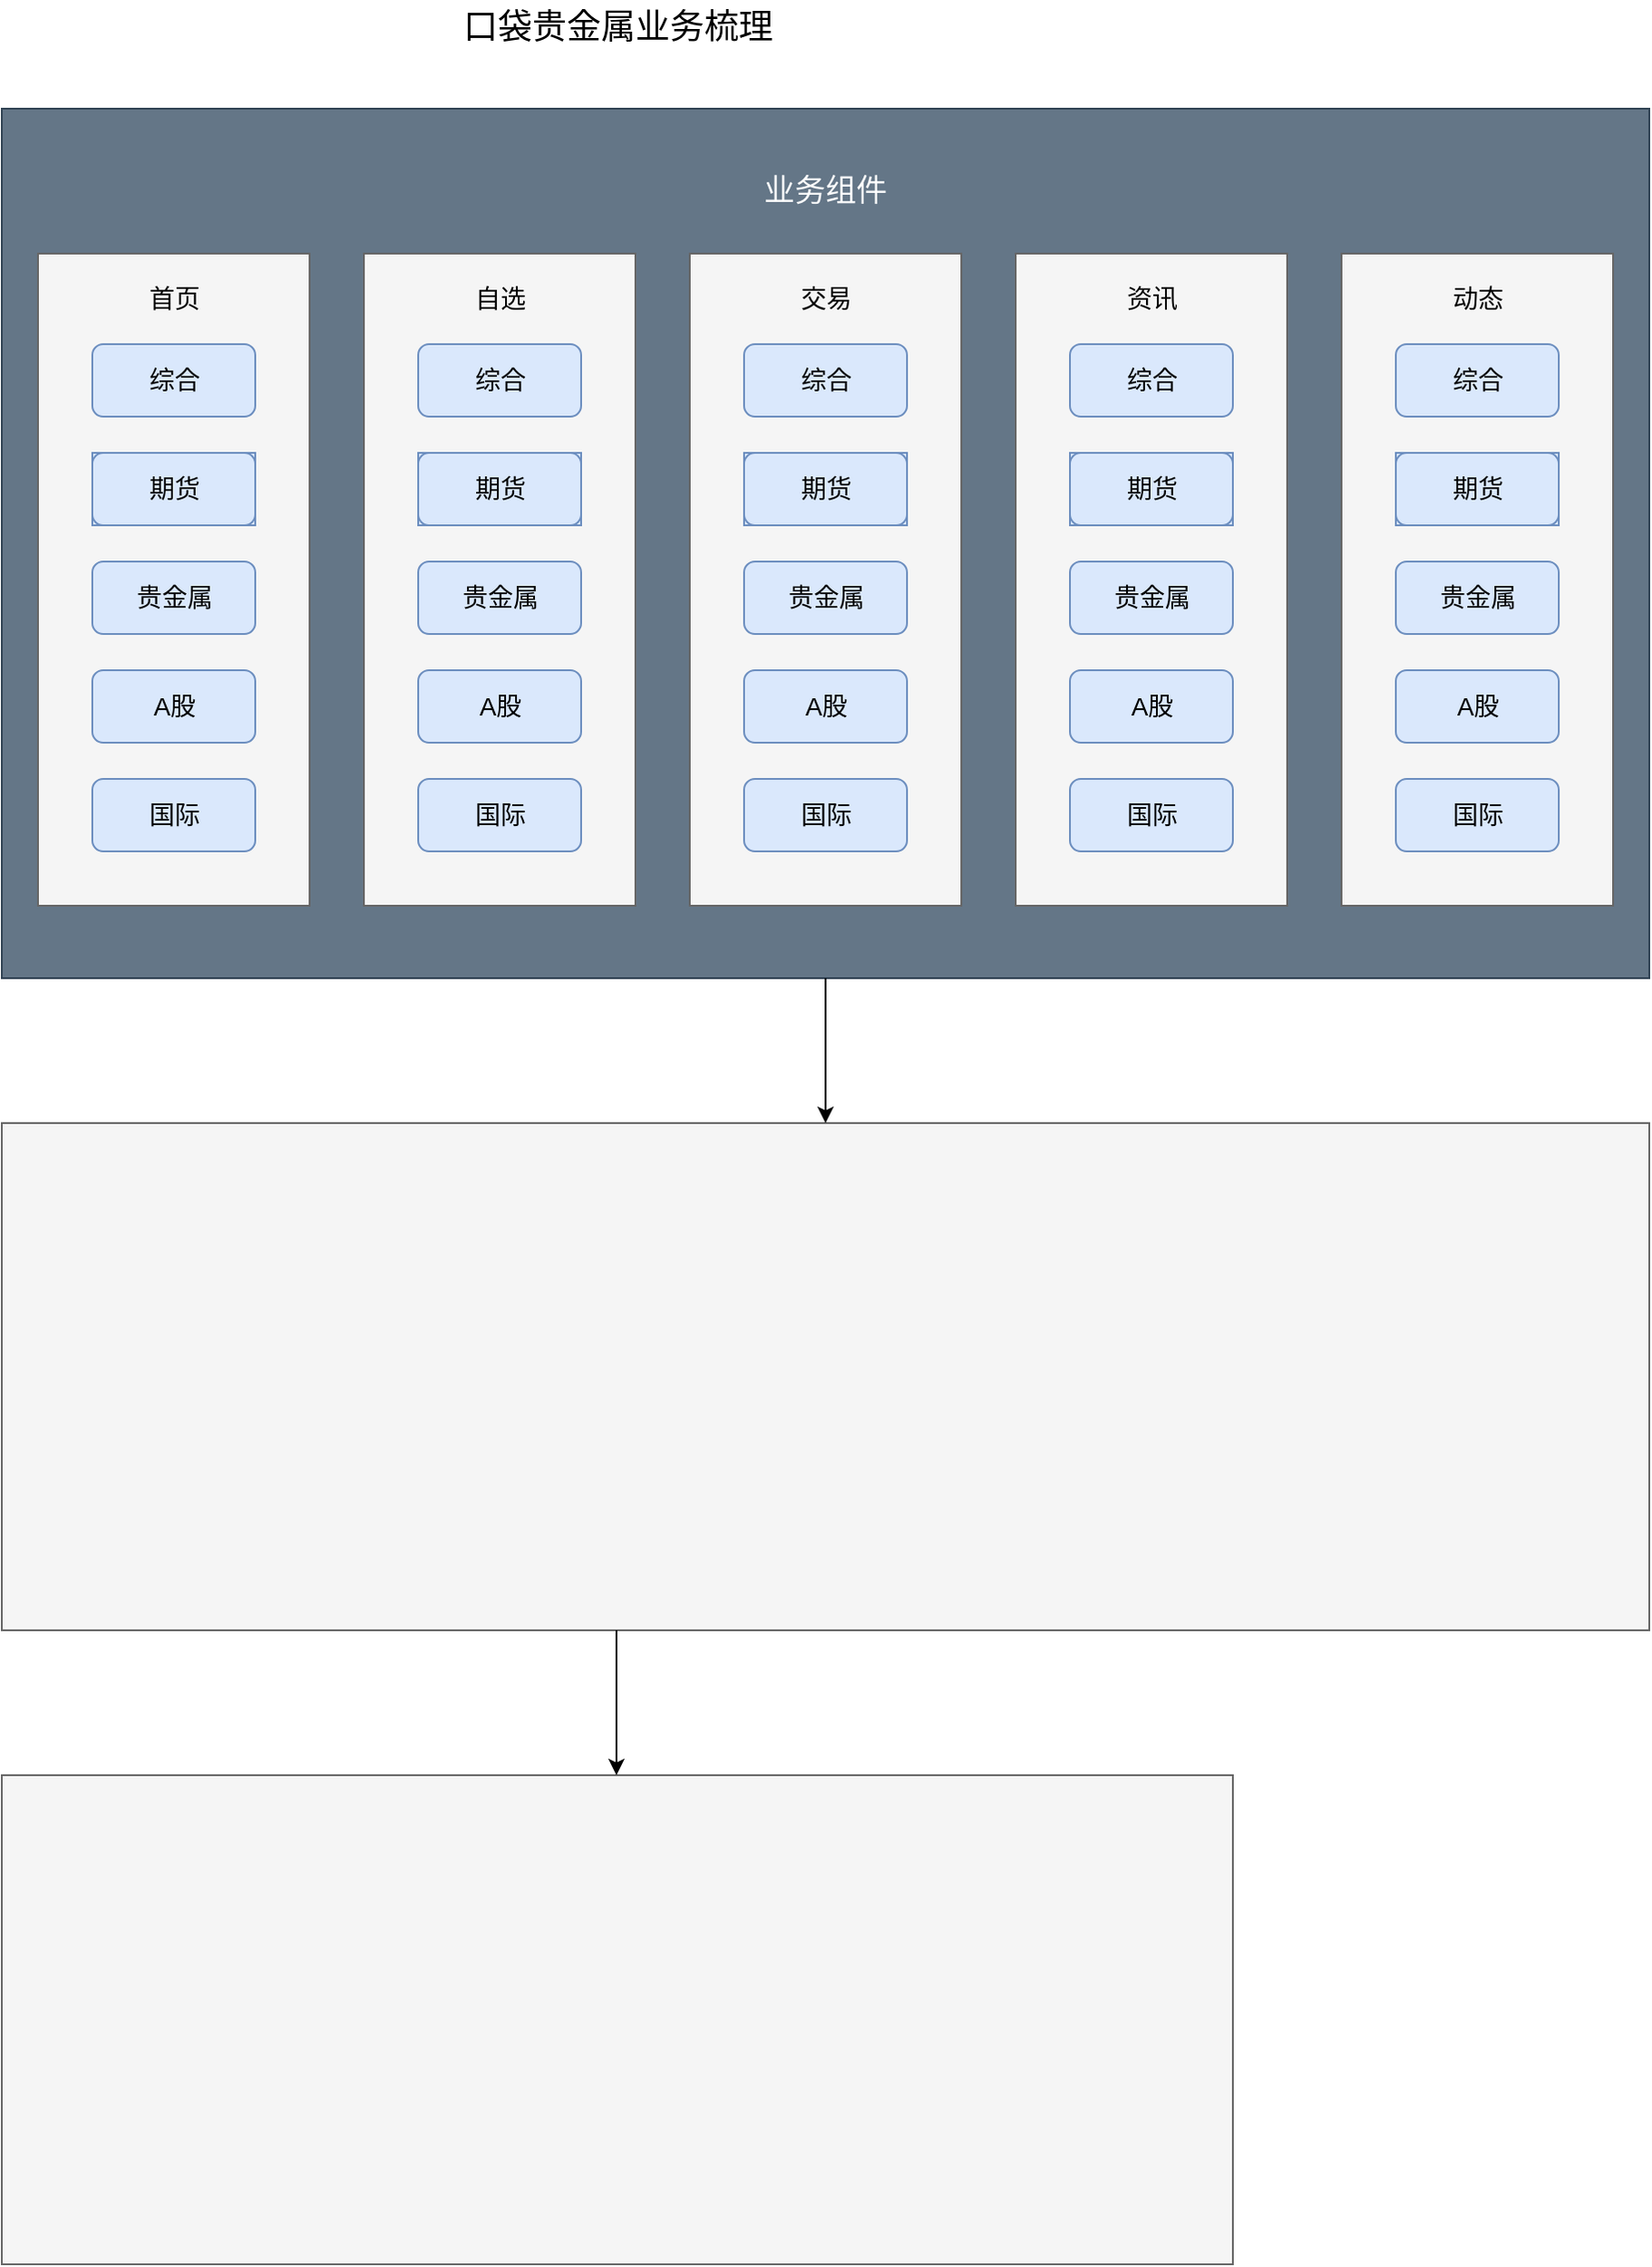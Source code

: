 <mxfile version="17.4.0" type="github">
  <diagram id="31p98_oL__xW8jrO6pc7" name="第 1 页">
    <mxGraphModel dx="1333" dy="776" grid="1" gridSize="10" guides="1" tooltips="1" connect="1" arrows="1" fold="1" page="1" pageScale="1" pageWidth="827" pageHeight="1169" math="0" shadow="0">
      <root>
        <mxCell id="0" />
        <mxCell id="1" parent="0" />
        <mxCell id="XOXXFUQoiVnGKIvhB3Gf-1" value="" style="rounded=0;whiteSpace=wrap;html=1;fillColor=#647687;strokeColor=#314354;fontColor=#ffffff;" vertex="1" parent="1">
          <mxGeometry x="80" y="80" width="910" height="480" as="geometry" />
        </mxCell>
        <mxCell id="XOXXFUQoiVnGKIvhB3Gf-2" value="" style="rounded=0;whiteSpace=wrap;html=1;fillColor=#f5f5f5;strokeColor=#666666;fontColor=#333333;" vertex="1" parent="1">
          <mxGeometry x="80" y="640" width="910" height="280" as="geometry" />
        </mxCell>
        <mxCell id="XOXXFUQoiVnGKIvhB3Gf-3" value="" style="rounded=0;whiteSpace=wrap;html=1;fillColor=#f5f5f5;strokeColor=#666666;fontColor=#333333;" vertex="1" parent="1">
          <mxGeometry x="80" y="1000" width="680" height="270" as="geometry" />
        </mxCell>
        <mxCell id="XOXXFUQoiVnGKIvhB3Gf-4" style="edgeStyle=orthogonalEdgeStyle;rounded=0;orthogonalLoop=1;jettySize=auto;html=1;exitX=0.5;exitY=1;exitDx=0;exitDy=0;" edge="1" parent="1" source="XOXXFUQoiVnGKIvhB3Gf-1" target="XOXXFUQoiVnGKIvhB3Gf-1">
          <mxGeometry relative="1" as="geometry" />
        </mxCell>
        <mxCell id="XOXXFUQoiVnGKIvhB3Gf-5" value="" style="endArrow=classic;html=1;rounded=0;entryX=0.5;entryY=0;entryDx=0;entryDy=0;" edge="1" parent="1" source="XOXXFUQoiVnGKIvhB3Gf-1" target="XOXXFUQoiVnGKIvhB3Gf-2">
          <mxGeometry width="50" height="50" relative="1" as="geometry">
            <mxPoint x="390" y="420" as="sourcePoint" />
            <mxPoint x="420" y="630" as="targetPoint" />
          </mxGeometry>
        </mxCell>
        <mxCell id="XOXXFUQoiVnGKIvhB3Gf-6" value="" style="endArrow=classic;html=1;rounded=0;entryX=0.5;entryY=0;entryDx=0;entryDy=0;" edge="1" parent="1">
          <mxGeometry width="50" height="50" relative="1" as="geometry">
            <mxPoint x="419.5" y="920" as="sourcePoint" />
            <mxPoint x="419.5" y="1000" as="targetPoint" />
          </mxGeometry>
        </mxCell>
        <mxCell id="XOXXFUQoiVnGKIvhB3Gf-7" value="&lt;font style=&quot;font-size: 19px&quot;&gt;口袋贵金属业务梳理&lt;/font&gt;" style="text;html=1;strokeColor=none;fillColor=none;align=center;verticalAlign=middle;whiteSpace=wrap;rounded=0;" vertex="1" parent="1">
          <mxGeometry x="297.5" y="20" width="245" height="30" as="geometry" />
        </mxCell>
        <mxCell id="XOXXFUQoiVnGKIvhB3Gf-8" value="&lt;font style=&quot;font-size: 17px&quot;&gt;业务组件&lt;/font&gt;" style="text;html=1;strokeColor=none;fillColor=none;align=center;verticalAlign=middle;whiteSpace=wrap;rounded=0;fontSize=19;fontColor=#FFFFFF;" vertex="1" parent="1">
          <mxGeometry x="470" y="110" width="130" height="30" as="geometry" />
        </mxCell>
        <mxCell id="XOXXFUQoiVnGKIvhB3Gf-31" value="" style="group" vertex="1" connectable="0" parent="1">
          <mxGeometry x="100" y="160" width="150" height="360" as="geometry" />
        </mxCell>
        <mxCell id="XOXXFUQoiVnGKIvhB3Gf-9" value="" style="rounded=0;whiteSpace=wrap;html=1;fontSize=17;fontColor=#333333;fillColor=#f5f5f5;strokeColor=#666666;" vertex="1" parent="XOXXFUQoiVnGKIvhB3Gf-31">
          <mxGeometry width="150" height="360" as="geometry" />
        </mxCell>
        <mxCell id="XOXXFUQoiVnGKIvhB3Gf-10" value="&lt;font style=&quot;font-size: 14px&quot;&gt;首页&lt;/font&gt;" style="text;html=1;strokeColor=none;fillColor=none;align=center;verticalAlign=middle;whiteSpace=wrap;rounded=0;fontSize=17;fontColor=#000000;" vertex="1" parent="XOXXFUQoiVnGKIvhB3Gf-31">
          <mxGeometry x="52.5" y="10" width="45" height="30" as="geometry" />
        </mxCell>
        <mxCell id="XOXXFUQoiVnGKIvhB3Gf-14" value="" style="group" vertex="1" connectable="0" parent="XOXXFUQoiVnGKIvhB3Gf-31">
          <mxGeometry x="30" y="50" width="90" height="40" as="geometry" />
        </mxCell>
        <mxCell id="XOXXFUQoiVnGKIvhB3Gf-11" value="" style="rounded=1;whiteSpace=wrap;html=1;fontSize=14;fillColor=#dae8fc;strokeColor=#6c8ebf;" vertex="1" parent="XOXXFUQoiVnGKIvhB3Gf-14">
          <mxGeometry width="90" height="40" as="geometry" />
        </mxCell>
        <mxCell id="XOXXFUQoiVnGKIvhB3Gf-12" value="综合" style="text;html=1;strokeColor=none;fillColor=#dae8fc;align=center;verticalAlign=middle;whiteSpace=wrap;rounded=0;fontSize=14;" vertex="1" parent="XOXXFUQoiVnGKIvhB3Gf-14">
          <mxGeometry x="22.5" y="10" width="45" height="20" as="geometry" />
        </mxCell>
        <mxCell id="XOXXFUQoiVnGKIvhB3Gf-15" value="" style="group;fillColor=#dae8fc;strokeColor=#6c8ebf;gradientColor=none;rounded=0;glass=0;" vertex="1" connectable="0" parent="XOXXFUQoiVnGKIvhB3Gf-31">
          <mxGeometry x="30" y="110" width="90" height="40" as="geometry" />
        </mxCell>
        <mxCell id="XOXXFUQoiVnGKIvhB3Gf-16" value="" style="rounded=1;whiteSpace=wrap;html=1;fontSize=14;fillColor=#dae8fc;strokeColor=#6c8ebf;" vertex="1" parent="XOXXFUQoiVnGKIvhB3Gf-15">
          <mxGeometry width="90" height="40" as="geometry" />
        </mxCell>
        <mxCell id="XOXXFUQoiVnGKIvhB3Gf-17" value="期货" style="text;html=1;strokeColor=none;fillColor=#dae8fc;align=center;verticalAlign=middle;whiteSpace=wrap;rounded=0;fontSize=14;" vertex="1" parent="XOXXFUQoiVnGKIvhB3Gf-15">
          <mxGeometry x="22.5" y="10" width="45" height="20" as="geometry" />
        </mxCell>
        <mxCell id="XOXXFUQoiVnGKIvhB3Gf-18" value="" style="group" vertex="1" connectable="0" parent="XOXXFUQoiVnGKIvhB3Gf-31">
          <mxGeometry x="30" y="170" width="90" height="40" as="geometry" />
        </mxCell>
        <mxCell id="XOXXFUQoiVnGKIvhB3Gf-19" value="" style="rounded=1;whiteSpace=wrap;html=1;fontSize=14;fillColor=#dae8fc;strokeColor=#6c8ebf;" vertex="1" parent="XOXXFUQoiVnGKIvhB3Gf-18">
          <mxGeometry width="90" height="40" as="geometry" />
        </mxCell>
        <mxCell id="XOXXFUQoiVnGKIvhB3Gf-20" value="贵金属" style="text;html=1;strokeColor=none;fillColor=none;align=center;verticalAlign=middle;whiteSpace=wrap;rounded=0;fontSize=14;fontColor=#000000;" vertex="1" parent="XOXXFUQoiVnGKIvhB3Gf-18">
          <mxGeometry x="22.5" y="10" width="45" height="20" as="geometry" />
        </mxCell>
        <mxCell id="XOXXFUQoiVnGKIvhB3Gf-22" value="" style="group" vertex="1" connectable="0" parent="XOXXFUQoiVnGKIvhB3Gf-31">
          <mxGeometry x="30" y="230" width="90" height="40" as="geometry" />
        </mxCell>
        <mxCell id="XOXXFUQoiVnGKIvhB3Gf-23" value="" style="rounded=1;whiteSpace=wrap;html=1;fontSize=14;fillColor=#dae8fc;strokeColor=#6c8ebf;" vertex="1" parent="XOXXFUQoiVnGKIvhB3Gf-22">
          <mxGeometry width="90" height="40" as="geometry" />
        </mxCell>
        <mxCell id="XOXXFUQoiVnGKIvhB3Gf-24" value="A股" style="text;html=1;strokeColor=none;fillColor=none;align=center;verticalAlign=middle;whiteSpace=wrap;rounded=0;fontSize=14;fontColor=#000000;" vertex="1" parent="XOXXFUQoiVnGKIvhB3Gf-22">
          <mxGeometry x="22.5" y="10" width="45" height="20" as="geometry" />
        </mxCell>
        <mxCell id="XOXXFUQoiVnGKIvhB3Gf-26" value="" style="group" vertex="1" connectable="0" parent="XOXXFUQoiVnGKIvhB3Gf-31">
          <mxGeometry x="30" y="290" width="90" height="40" as="geometry" />
        </mxCell>
        <mxCell id="XOXXFUQoiVnGKIvhB3Gf-27" value="" style="rounded=1;whiteSpace=wrap;html=1;fontSize=14;fillColor=#dae8fc;strokeColor=#6c8ebf;" vertex="1" parent="XOXXFUQoiVnGKIvhB3Gf-26">
          <mxGeometry width="90" height="40" as="geometry" />
        </mxCell>
        <mxCell id="XOXXFUQoiVnGKIvhB3Gf-28" value="国际" style="text;html=1;strokeColor=none;fillColor=none;align=center;verticalAlign=middle;whiteSpace=wrap;rounded=0;fontSize=14;fontColor=#000000;" vertex="1" parent="XOXXFUQoiVnGKIvhB3Gf-26">
          <mxGeometry x="22.5" y="10" width="45" height="20" as="geometry" />
        </mxCell>
        <mxCell id="XOXXFUQoiVnGKIvhB3Gf-32" value="" style="group" vertex="1" connectable="0" parent="1">
          <mxGeometry x="280" y="160" width="150" height="360" as="geometry" />
        </mxCell>
        <mxCell id="XOXXFUQoiVnGKIvhB3Gf-33" value="" style="rounded=0;whiteSpace=wrap;html=1;fontSize=17;fontColor=#333333;fillColor=#f5f5f5;strokeColor=#666666;" vertex="1" parent="XOXXFUQoiVnGKIvhB3Gf-32">
          <mxGeometry width="150" height="360" as="geometry" />
        </mxCell>
        <mxCell id="XOXXFUQoiVnGKIvhB3Gf-34" value="&lt;span style=&quot;font-size: 14px&quot;&gt;自选&lt;/span&gt;" style="text;html=1;strokeColor=none;fillColor=none;align=center;verticalAlign=middle;whiteSpace=wrap;rounded=0;fontSize=17;fontColor=#000000;" vertex="1" parent="XOXXFUQoiVnGKIvhB3Gf-32">
          <mxGeometry x="52.5" y="10" width="45.0" height="30" as="geometry" />
        </mxCell>
        <mxCell id="XOXXFUQoiVnGKIvhB3Gf-35" value="" style="group" vertex="1" connectable="0" parent="XOXXFUQoiVnGKIvhB3Gf-32">
          <mxGeometry x="30.0" y="50" width="90.0" height="40" as="geometry" />
        </mxCell>
        <mxCell id="XOXXFUQoiVnGKIvhB3Gf-36" value="" style="rounded=1;whiteSpace=wrap;html=1;fontSize=14;fillColor=#dae8fc;strokeColor=#6c8ebf;" vertex="1" parent="XOXXFUQoiVnGKIvhB3Gf-35">
          <mxGeometry width="90.0" height="40" as="geometry" />
        </mxCell>
        <mxCell id="XOXXFUQoiVnGKIvhB3Gf-37" value="综合" style="text;html=1;strokeColor=none;fillColor=#dae8fc;align=center;verticalAlign=middle;whiteSpace=wrap;rounded=0;fontSize=14;" vertex="1" parent="XOXXFUQoiVnGKIvhB3Gf-35">
          <mxGeometry x="22.5" y="10" width="45.0" height="20" as="geometry" />
        </mxCell>
        <mxCell id="XOXXFUQoiVnGKIvhB3Gf-38" value="" style="group;fillColor=#dae8fc;strokeColor=#6c8ebf;gradientColor=none;rounded=0;glass=0;" vertex="1" connectable="0" parent="XOXXFUQoiVnGKIvhB3Gf-32">
          <mxGeometry x="30.0" y="110" width="90.0" height="40" as="geometry" />
        </mxCell>
        <mxCell id="XOXXFUQoiVnGKIvhB3Gf-39" value="" style="rounded=1;whiteSpace=wrap;html=1;fontSize=14;fillColor=#dae8fc;strokeColor=#6c8ebf;" vertex="1" parent="XOXXFUQoiVnGKIvhB3Gf-38">
          <mxGeometry width="90.0" height="40" as="geometry" />
        </mxCell>
        <mxCell id="XOXXFUQoiVnGKIvhB3Gf-40" value="期货" style="text;html=1;strokeColor=none;fillColor=#dae8fc;align=center;verticalAlign=middle;whiteSpace=wrap;rounded=0;fontSize=14;" vertex="1" parent="XOXXFUQoiVnGKIvhB3Gf-38">
          <mxGeometry x="22.5" y="10" width="45.0" height="20" as="geometry" />
        </mxCell>
        <mxCell id="XOXXFUQoiVnGKIvhB3Gf-41" value="" style="group" vertex="1" connectable="0" parent="XOXXFUQoiVnGKIvhB3Gf-32">
          <mxGeometry x="30.0" y="170" width="90.0" height="40" as="geometry" />
        </mxCell>
        <mxCell id="XOXXFUQoiVnGKIvhB3Gf-42" value="" style="rounded=1;whiteSpace=wrap;html=1;fontSize=14;fillColor=#dae8fc;strokeColor=#6c8ebf;" vertex="1" parent="XOXXFUQoiVnGKIvhB3Gf-41">
          <mxGeometry width="90.0" height="40" as="geometry" />
        </mxCell>
        <mxCell id="XOXXFUQoiVnGKIvhB3Gf-43" value="贵金属" style="text;html=1;strokeColor=none;fillColor=none;align=center;verticalAlign=middle;whiteSpace=wrap;rounded=0;fontSize=14;fontColor=#000000;" vertex="1" parent="XOXXFUQoiVnGKIvhB3Gf-41">
          <mxGeometry x="22.5" y="10" width="45.0" height="20" as="geometry" />
        </mxCell>
        <mxCell id="XOXXFUQoiVnGKIvhB3Gf-44" value="" style="group" vertex="1" connectable="0" parent="XOXXFUQoiVnGKIvhB3Gf-32">
          <mxGeometry x="30.0" y="230" width="90.0" height="40" as="geometry" />
        </mxCell>
        <mxCell id="XOXXFUQoiVnGKIvhB3Gf-45" value="" style="rounded=1;whiteSpace=wrap;html=1;fontSize=14;fillColor=#dae8fc;strokeColor=#6c8ebf;" vertex="1" parent="XOXXFUQoiVnGKIvhB3Gf-44">
          <mxGeometry width="90.0" height="40" as="geometry" />
        </mxCell>
        <mxCell id="XOXXFUQoiVnGKIvhB3Gf-46" value="A股" style="text;html=1;strokeColor=none;fillColor=none;align=center;verticalAlign=middle;whiteSpace=wrap;rounded=0;fontSize=14;fontColor=#000000;" vertex="1" parent="XOXXFUQoiVnGKIvhB3Gf-44">
          <mxGeometry x="22.5" y="10" width="45.0" height="20" as="geometry" />
        </mxCell>
        <mxCell id="XOXXFUQoiVnGKIvhB3Gf-47" value="" style="group" vertex="1" connectable="0" parent="XOXXFUQoiVnGKIvhB3Gf-32">
          <mxGeometry x="30.0" y="290" width="90.0" height="40" as="geometry" />
        </mxCell>
        <mxCell id="XOXXFUQoiVnGKIvhB3Gf-48" value="" style="rounded=1;whiteSpace=wrap;html=1;fontSize=14;fillColor=#dae8fc;strokeColor=#6c8ebf;" vertex="1" parent="XOXXFUQoiVnGKIvhB3Gf-47">
          <mxGeometry width="90.0" height="40" as="geometry" />
        </mxCell>
        <mxCell id="XOXXFUQoiVnGKIvhB3Gf-49" value="国际" style="text;html=1;strokeColor=none;fillColor=none;align=center;verticalAlign=middle;whiteSpace=wrap;rounded=0;fontSize=14;fontColor=#000000;" vertex="1" parent="XOXXFUQoiVnGKIvhB3Gf-47">
          <mxGeometry x="22.5" y="10" width="45.0" height="20" as="geometry" />
        </mxCell>
        <mxCell id="XOXXFUQoiVnGKIvhB3Gf-50" value="" style="group" vertex="1" connectable="0" parent="1">
          <mxGeometry x="460" y="160" width="150" height="360" as="geometry" />
        </mxCell>
        <mxCell id="XOXXFUQoiVnGKIvhB3Gf-51" value="" style="rounded=0;whiteSpace=wrap;html=1;fontSize=17;fontColor=#333333;fillColor=#f5f5f5;strokeColor=#666666;" vertex="1" parent="XOXXFUQoiVnGKIvhB3Gf-50">
          <mxGeometry width="150" height="360" as="geometry" />
        </mxCell>
        <mxCell id="XOXXFUQoiVnGKIvhB3Gf-52" value="&lt;font style=&quot;font-size: 14px&quot;&gt;交易&lt;/font&gt;" style="text;html=1;strokeColor=none;fillColor=none;align=center;verticalAlign=middle;whiteSpace=wrap;rounded=0;fontSize=17;fontColor=#000000;" vertex="1" parent="XOXXFUQoiVnGKIvhB3Gf-50">
          <mxGeometry x="52.5" y="10" width="45" height="30" as="geometry" />
        </mxCell>
        <mxCell id="XOXXFUQoiVnGKIvhB3Gf-53" value="" style="group" vertex="1" connectable="0" parent="XOXXFUQoiVnGKIvhB3Gf-50">
          <mxGeometry x="30" y="50" width="90" height="40" as="geometry" />
        </mxCell>
        <mxCell id="XOXXFUQoiVnGKIvhB3Gf-54" value="" style="rounded=1;whiteSpace=wrap;html=1;fontSize=14;fillColor=#dae8fc;strokeColor=#6c8ebf;" vertex="1" parent="XOXXFUQoiVnGKIvhB3Gf-53">
          <mxGeometry width="90" height="40" as="geometry" />
        </mxCell>
        <mxCell id="XOXXFUQoiVnGKIvhB3Gf-55" value="综合" style="text;html=1;strokeColor=none;fillColor=#dae8fc;align=center;verticalAlign=middle;whiteSpace=wrap;rounded=0;fontSize=14;" vertex="1" parent="XOXXFUQoiVnGKIvhB3Gf-53">
          <mxGeometry x="22.5" y="10" width="45" height="20" as="geometry" />
        </mxCell>
        <mxCell id="XOXXFUQoiVnGKIvhB3Gf-56" value="" style="group;fillColor=#dae8fc;strokeColor=#6c8ebf;gradientColor=none;rounded=0;glass=0;" vertex="1" connectable="0" parent="XOXXFUQoiVnGKIvhB3Gf-50">
          <mxGeometry x="30" y="110" width="90" height="40" as="geometry" />
        </mxCell>
        <mxCell id="XOXXFUQoiVnGKIvhB3Gf-57" value="" style="rounded=1;whiteSpace=wrap;html=1;fontSize=14;fillColor=#dae8fc;strokeColor=#6c8ebf;" vertex="1" parent="XOXXFUQoiVnGKIvhB3Gf-56">
          <mxGeometry width="90" height="40" as="geometry" />
        </mxCell>
        <mxCell id="XOXXFUQoiVnGKIvhB3Gf-58" value="期货" style="text;html=1;strokeColor=none;fillColor=#dae8fc;align=center;verticalAlign=middle;whiteSpace=wrap;rounded=0;fontSize=14;" vertex="1" parent="XOXXFUQoiVnGKIvhB3Gf-56">
          <mxGeometry x="22.5" y="10" width="45" height="20" as="geometry" />
        </mxCell>
        <mxCell id="XOXXFUQoiVnGKIvhB3Gf-59" value="" style="group" vertex="1" connectable="0" parent="XOXXFUQoiVnGKIvhB3Gf-50">
          <mxGeometry x="30" y="170" width="90" height="40" as="geometry" />
        </mxCell>
        <mxCell id="XOXXFUQoiVnGKIvhB3Gf-60" value="" style="rounded=1;whiteSpace=wrap;html=1;fontSize=14;fillColor=#dae8fc;strokeColor=#6c8ebf;" vertex="1" parent="XOXXFUQoiVnGKIvhB3Gf-59">
          <mxGeometry width="90" height="40" as="geometry" />
        </mxCell>
        <mxCell id="XOXXFUQoiVnGKIvhB3Gf-61" value="贵金属" style="text;html=1;strokeColor=none;fillColor=none;align=center;verticalAlign=middle;whiteSpace=wrap;rounded=0;fontSize=14;fontColor=#000000;" vertex="1" parent="XOXXFUQoiVnGKIvhB3Gf-59">
          <mxGeometry x="22.5" y="10" width="45" height="20" as="geometry" />
        </mxCell>
        <mxCell id="XOXXFUQoiVnGKIvhB3Gf-62" value="" style="group" vertex="1" connectable="0" parent="XOXXFUQoiVnGKIvhB3Gf-50">
          <mxGeometry x="30" y="230" width="90" height="40" as="geometry" />
        </mxCell>
        <mxCell id="XOXXFUQoiVnGKIvhB3Gf-63" value="" style="rounded=1;whiteSpace=wrap;html=1;fontSize=14;fillColor=#dae8fc;strokeColor=#6c8ebf;" vertex="1" parent="XOXXFUQoiVnGKIvhB3Gf-62">
          <mxGeometry width="90" height="40" as="geometry" />
        </mxCell>
        <mxCell id="XOXXFUQoiVnGKIvhB3Gf-64" value="A股" style="text;html=1;strokeColor=none;fillColor=none;align=center;verticalAlign=middle;whiteSpace=wrap;rounded=0;fontSize=14;fontColor=#000000;" vertex="1" parent="XOXXFUQoiVnGKIvhB3Gf-62">
          <mxGeometry x="22.5" y="10" width="45" height="20" as="geometry" />
        </mxCell>
        <mxCell id="XOXXFUQoiVnGKIvhB3Gf-65" value="" style="group" vertex="1" connectable="0" parent="XOXXFUQoiVnGKIvhB3Gf-50">
          <mxGeometry x="30" y="290" width="90" height="40" as="geometry" />
        </mxCell>
        <mxCell id="XOXXFUQoiVnGKIvhB3Gf-66" value="" style="rounded=1;whiteSpace=wrap;html=1;fontSize=14;fillColor=#dae8fc;strokeColor=#6c8ebf;" vertex="1" parent="XOXXFUQoiVnGKIvhB3Gf-65">
          <mxGeometry width="90" height="40" as="geometry" />
        </mxCell>
        <mxCell id="XOXXFUQoiVnGKIvhB3Gf-67" value="国际" style="text;html=1;strokeColor=none;fillColor=none;align=center;verticalAlign=middle;whiteSpace=wrap;rounded=0;fontSize=14;fontColor=#000000;" vertex="1" parent="XOXXFUQoiVnGKIvhB3Gf-65">
          <mxGeometry x="22.5" y="10" width="45" height="20" as="geometry" />
        </mxCell>
        <mxCell id="XOXXFUQoiVnGKIvhB3Gf-68" value="" style="group" vertex="1" connectable="0" parent="1">
          <mxGeometry x="640" y="160" width="150" height="360" as="geometry" />
        </mxCell>
        <mxCell id="XOXXFUQoiVnGKIvhB3Gf-69" value="" style="rounded=0;whiteSpace=wrap;html=1;fontSize=17;fontColor=#333333;fillColor=#f5f5f5;strokeColor=#666666;" vertex="1" parent="XOXXFUQoiVnGKIvhB3Gf-68">
          <mxGeometry width="150" height="360" as="geometry" />
        </mxCell>
        <mxCell id="XOXXFUQoiVnGKIvhB3Gf-70" value="&lt;font style=&quot;font-size: 14px&quot;&gt;资讯&lt;/font&gt;" style="text;html=1;strokeColor=none;fillColor=none;align=center;verticalAlign=middle;whiteSpace=wrap;rounded=0;fontSize=17;fontColor=#000000;" vertex="1" parent="XOXXFUQoiVnGKIvhB3Gf-68">
          <mxGeometry x="52.5" y="10" width="45" height="30" as="geometry" />
        </mxCell>
        <mxCell id="XOXXFUQoiVnGKIvhB3Gf-71" value="" style="group" vertex="1" connectable="0" parent="XOXXFUQoiVnGKIvhB3Gf-68">
          <mxGeometry x="30" y="50" width="90" height="40" as="geometry" />
        </mxCell>
        <mxCell id="XOXXFUQoiVnGKIvhB3Gf-72" value="" style="rounded=1;whiteSpace=wrap;html=1;fontSize=14;fillColor=#dae8fc;strokeColor=#6c8ebf;" vertex="1" parent="XOXXFUQoiVnGKIvhB3Gf-71">
          <mxGeometry width="90" height="40" as="geometry" />
        </mxCell>
        <mxCell id="XOXXFUQoiVnGKIvhB3Gf-73" value="综合" style="text;html=1;strokeColor=none;fillColor=#dae8fc;align=center;verticalAlign=middle;whiteSpace=wrap;rounded=0;fontSize=14;" vertex="1" parent="XOXXFUQoiVnGKIvhB3Gf-71">
          <mxGeometry x="22.5" y="10" width="45" height="20" as="geometry" />
        </mxCell>
        <mxCell id="XOXXFUQoiVnGKIvhB3Gf-74" value="" style="group;fillColor=#dae8fc;strokeColor=#6c8ebf;gradientColor=none;rounded=0;glass=0;" vertex="1" connectable="0" parent="XOXXFUQoiVnGKIvhB3Gf-68">
          <mxGeometry x="30" y="110" width="90" height="40" as="geometry" />
        </mxCell>
        <mxCell id="XOXXFUQoiVnGKIvhB3Gf-75" value="" style="rounded=1;whiteSpace=wrap;html=1;fontSize=14;fillColor=#dae8fc;strokeColor=#6c8ebf;" vertex="1" parent="XOXXFUQoiVnGKIvhB3Gf-74">
          <mxGeometry width="90" height="40" as="geometry" />
        </mxCell>
        <mxCell id="XOXXFUQoiVnGKIvhB3Gf-76" value="期货" style="text;html=1;strokeColor=none;fillColor=#dae8fc;align=center;verticalAlign=middle;whiteSpace=wrap;rounded=0;fontSize=14;" vertex="1" parent="XOXXFUQoiVnGKIvhB3Gf-74">
          <mxGeometry x="22.5" y="10" width="45" height="20" as="geometry" />
        </mxCell>
        <mxCell id="XOXXFUQoiVnGKIvhB3Gf-77" value="" style="group" vertex="1" connectable="0" parent="XOXXFUQoiVnGKIvhB3Gf-68">
          <mxGeometry x="30" y="170" width="90" height="40" as="geometry" />
        </mxCell>
        <mxCell id="XOXXFUQoiVnGKIvhB3Gf-78" value="" style="rounded=1;whiteSpace=wrap;html=1;fontSize=14;fillColor=#dae8fc;strokeColor=#6c8ebf;" vertex="1" parent="XOXXFUQoiVnGKIvhB3Gf-77">
          <mxGeometry width="90" height="40" as="geometry" />
        </mxCell>
        <mxCell id="XOXXFUQoiVnGKIvhB3Gf-79" value="贵金属" style="text;html=1;strokeColor=none;fillColor=none;align=center;verticalAlign=middle;whiteSpace=wrap;rounded=0;fontSize=14;fontColor=#000000;" vertex="1" parent="XOXXFUQoiVnGKIvhB3Gf-77">
          <mxGeometry x="22.5" y="10" width="45" height="20" as="geometry" />
        </mxCell>
        <mxCell id="XOXXFUQoiVnGKIvhB3Gf-80" value="" style="group" vertex="1" connectable="0" parent="XOXXFUQoiVnGKIvhB3Gf-68">
          <mxGeometry x="30" y="230" width="90" height="40" as="geometry" />
        </mxCell>
        <mxCell id="XOXXFUQoiVnGKIvhB3Gf-81" value="" style="rounded=1;whiteSpace=wrap;html=1;fontSize=14;fillColor=#dae8fc;strokeColor=#6c8ebf;" vertex="1" parent="XOXXFUQoiVnGKIvhB3Gf-80">
          <mxGeometry width="90" height="40" as="geometry" />
        </mxCell>
        <mxCell id="XOXXFUQoiVnGKIvhB3Gf-82" value="A股" style="text;html=1;strokeColor=none;fillColor=none;align=center;verticalAlign=middle;whiteSpace=wrap;rounded=0;fontSize=14;fontColor=#000000;" vertex="1" parent="XOXXFUQoiVnGKIvhB3Gf-80">
          <mxGeometry x="22.5" y="10" width="45" height="20" as="geometry" />
        </mxCell>
        <mxCell id="XOXXFUQoiVnGKIvhB3Gf-83" value="" style="group" vertex="1" connectable="0" parent="XOXXFUQoiVnGKIvhB3Gf-68">
          <mxGeometry x="30" y="290" width="90" height="40" as="geometry" />
        </mxCell>
        <mxCell id="XOXXFUQoiVnGKIvhB3Gf-84" value="" style="rounded=1;whiteSpace=wrap;html=1;fontSize=14;fillColor=#dae8fc;strokeColor=#6c8ebf;" vertex="1" parent="XOXXFUQoiVnGKIvhB3Gf-83">
          <mxGeometry width="90" height="40" as="geometry" />
        </mxCell>
        <mxCell id="XOXXFUQoiVnGKIvhB3Gf-85" value="国际" style="text;html=1;strokeColor=none;fillColor=none;align=center;verticalAlign=middle;whiteSpace=wrap;rounded=0;fontSize=14;fontColor=#000000;" vertex="1" parent="XOXXFUQoiVnGKIvhB3Gf-83">
          <mxGeometry x="22.5" y="10" width="45" height="20" as="geometry" />
        </mxCell>
        <mxCell id="XOXXFUQoiVnGKIvhB3Gf-86" value="" style="group" vertex="1" connectable="0" parent="1">
          <mxGeometry x="820" y="160" width="150" height="360" as="geometry" />
        </mxCell>
        <mxCell id="XOXXFUQoiVnGKIvhB3Gf-87" value="" style="rounded=0;whiteSpace=wrap;html=1;fontSize=17;fontColor=#333333;fillColor=#f5f5f5;strokeColor=#666666;" vertex="1" parent="XOXXFUQoiVnGKIvhB3Gf-86">
          <mxGeometry width="150" height="360" as="geometry" />
        </mxCell>
        <mxCell id="XOXXFUQoiVnGKIvhB3Gf-88" value="&lt;font style=&quot;font-size: 14px&quot;&gt;动态&lt;/font&gt;" style="text;html=1;strokeColor=none;fillColor=none;align=center;verticalAlign=middle;whiteSpace=wrap;rounded=0;fontSize=17;fontColor=#000000;" vertex="1" parent="XOXXFUQoiVnGKIvhB3Gf-86">
          <mxGeometry x="52.5" y="10" width="45" height="30" as="geometry" />
        </mxCell>
        <mxCell id="XOXXFUQoiVnGKIvhB3Gf-89" value="" style="group" vertex="1" connectable="0" parent="XOXXFUQoiVnGKIvhB3Gf-86">
          <mxGeometry x="30" y="50" width="90" height="40" as="geometry" />
        </mxCell>
        <mxCell id="XOXXFUQoiVnGKIvhB3Gf-90" value="" style="rounded=1;whiteSpace=wrap;html=1;fontSize=14;fillColor=#dae8fc;strokeColor=#6c8ebf;" vertex="1" parent="XOXXFUQoiVnGKIvhB3Gf-89">
          <mxGeometry width="90" height="40" as="geometry" />
        </mxCell>
        <mxCell id="XOXXFUQoiVnGKIvhB3Gf-91" value="综合" style="text;html=1;strokeColor=none;fillColor=#dae8fc;align=center;verticalAlign=middle;whiteSpace=wrap;rounded=0;fontSize=14;" vertex="1" parent="XOXXFUQoiVnGKIvhB3Gf-89">
          <mxGeometry x="22.5" y="10" width="45" height="20" as="geometry" />
        </mxCell>
        <mxCell id="XOXXFUQoiVnGKIvhB3Gf-92" value="" style="group;fillColor=#dae8fc;strokeColor=#6c8ebf;gradientColor=none;rounded=0;glass=0;" vertex="1" connectable="0" parent="XOXXFUQoiVnGKIvhB3Gf-86">
          <mxGeometry x="30" y="110" width="90" height="40" as="geometry" />
        </mxCell>
        <mxCell id="XOXXFUQoiVnGKIvhB3Gf-93" value="" style="rounded=1;whiteSpace=wrap;html=1;fontSize=14;fillColor=#dae8fc;strokeColor=#6c8ebf;" vertex="1" parent="XOXXFUQoiVnGKIvhB3Gf-92">
          <mxGeometry width="90" height="40" as="geometry" />
        </mxCell>
        <mxCell id="XOXXFUQoiVnGKIvhB3Gf-94" value="期货" style="text;html=1;strokeColor=none;fillColor=#dae8fc;align=center;verticalAlign=middle;whiteSpace=wrap;rounded=0;fontSize=14;" vertex="1" parent="XOXXFUQoiVnGKIvhB3Gf-92">
          <mxGeometry x="22.5" y="10" width="45" height="20" as="geometry" />
        </mxCell>
        <mxCell id="XOXXFUQoiVnGKIvhB3Gf-95" value="" style="group" vertex="1" connectable="0" parent="XOXXFUQoiVnGKIvhB3Gf-86">
          <mxGeometry x="30" y="170" width="90" height="40" as="geometry" />
        </mxCell>
        <mxCell id="XOXXFUQoiVnGKIvhB3Gf-96" value="" style="rounded=1;whiteSpace=wrap;html=1;fontSize=14;fillColor=#dae8fc;strokeColor=#6c8ebf;" vertex="1" parent="XOXXFUQoiVnGKIvhB3Gf-95">
          <mxGeometry width="90" height="40" as="geometry" />
        </mxCell>
        <mxCell id="XOXXFUQoiVnGKIvhB3Gf-97" value="贵金属" style="text;html=1;strokeColor=none;fillColor=none;align=center;verticalAlign=middle;whiteSpace=wrap;rounded=0;fontSize=14;fontColor=#000000;" vertex="1" parent="XOXXFUQoiVnGKIvhB3Gf-95">
          <mxGeometry x="22.5" y="10" width="45" height="20" as="geometry" />
        </mxCell>
        <mxCell id="XOXXFUQoiVnGKIvhB3Gf-98" value="" style="group" vertex="1" connectable="0" parent="XOXXFUQoiVnGKIvhB3Gf-86">
          <mxGeometry x="30" y="230" width="90" height="40" as="geometry" />
        </mxCell>
        <mxCell id="XOXXFUQoiVnGKIvhB3Gf-99" value="" style="rounded=1;whiteSpace=wrap;html=1;fontSize=14;fillColor=#dae8fc;strokeColor=#6c8ebf;" vertex="1" parent="XOXXFUQoiVnGKIvhB3Gf-98">
          <mxGeometry width="90" height="40" as="geometry" />
        </mxCell>
        <mxCell id="XOXXFUQoiVnGKIvhB3Gf-100" value="A股" style="text;html=1;strokeColor=none;fillColor=none;align=center;verticalAlign=middle;whiteSpace=wrap;rounded=0;fontSize=14;fontColor=#000000;" vertex="1" parent="XOXXFUQoiVnGKIvhB3Gf-98">
          <mxGeometry x="22.5" y="10" width="45" height="20" as="geometry" />
        </mxCell>
        <mxCell id="XOXXFUQoiVnGKIvhB3Gf-101" value="" style="group" vertex="1" connectable="0" parent="XOXXFUQoiVnGKIvhB3Gf-86">
          <mxGeometry x="30" y="290" width="90" height="40" as="geometry" />
        </mxCell>
        <mxCell id="XOXXFUQoiVnGKIvhB3Gf-102" value="" style="rounded=1;whiteSpace=wrap;html=1;fontSize=14;fillColor=#dae8fc;strokeColor=#6c8ebf;" vertex="1" parent="XOXXFUQoiVnGKIvhB3Gf-101">
          <mxGeometry width="90" height="40" as="geometry" />
        </mxCell>
        <mxCell id="XOXXFUQoiVnGKIvhB3Gf-103" value="国际" style="text;html=1;strokeColor=none;fillColor=none;align=center;verticalAlign=middle;whiteSpace=wrap;rounded=0;fontSize=14;fontColor=#000000;" vertex="1" parent="XOXXFUQoiVnGKIvhB3Gf-101">
          <mxGeometry x="22.5" y="10" width="45" height="20" as="geometry" />
        </mxCell>
      </root>
    </mxGraphModel>
  </diagram>
</mxfile>
